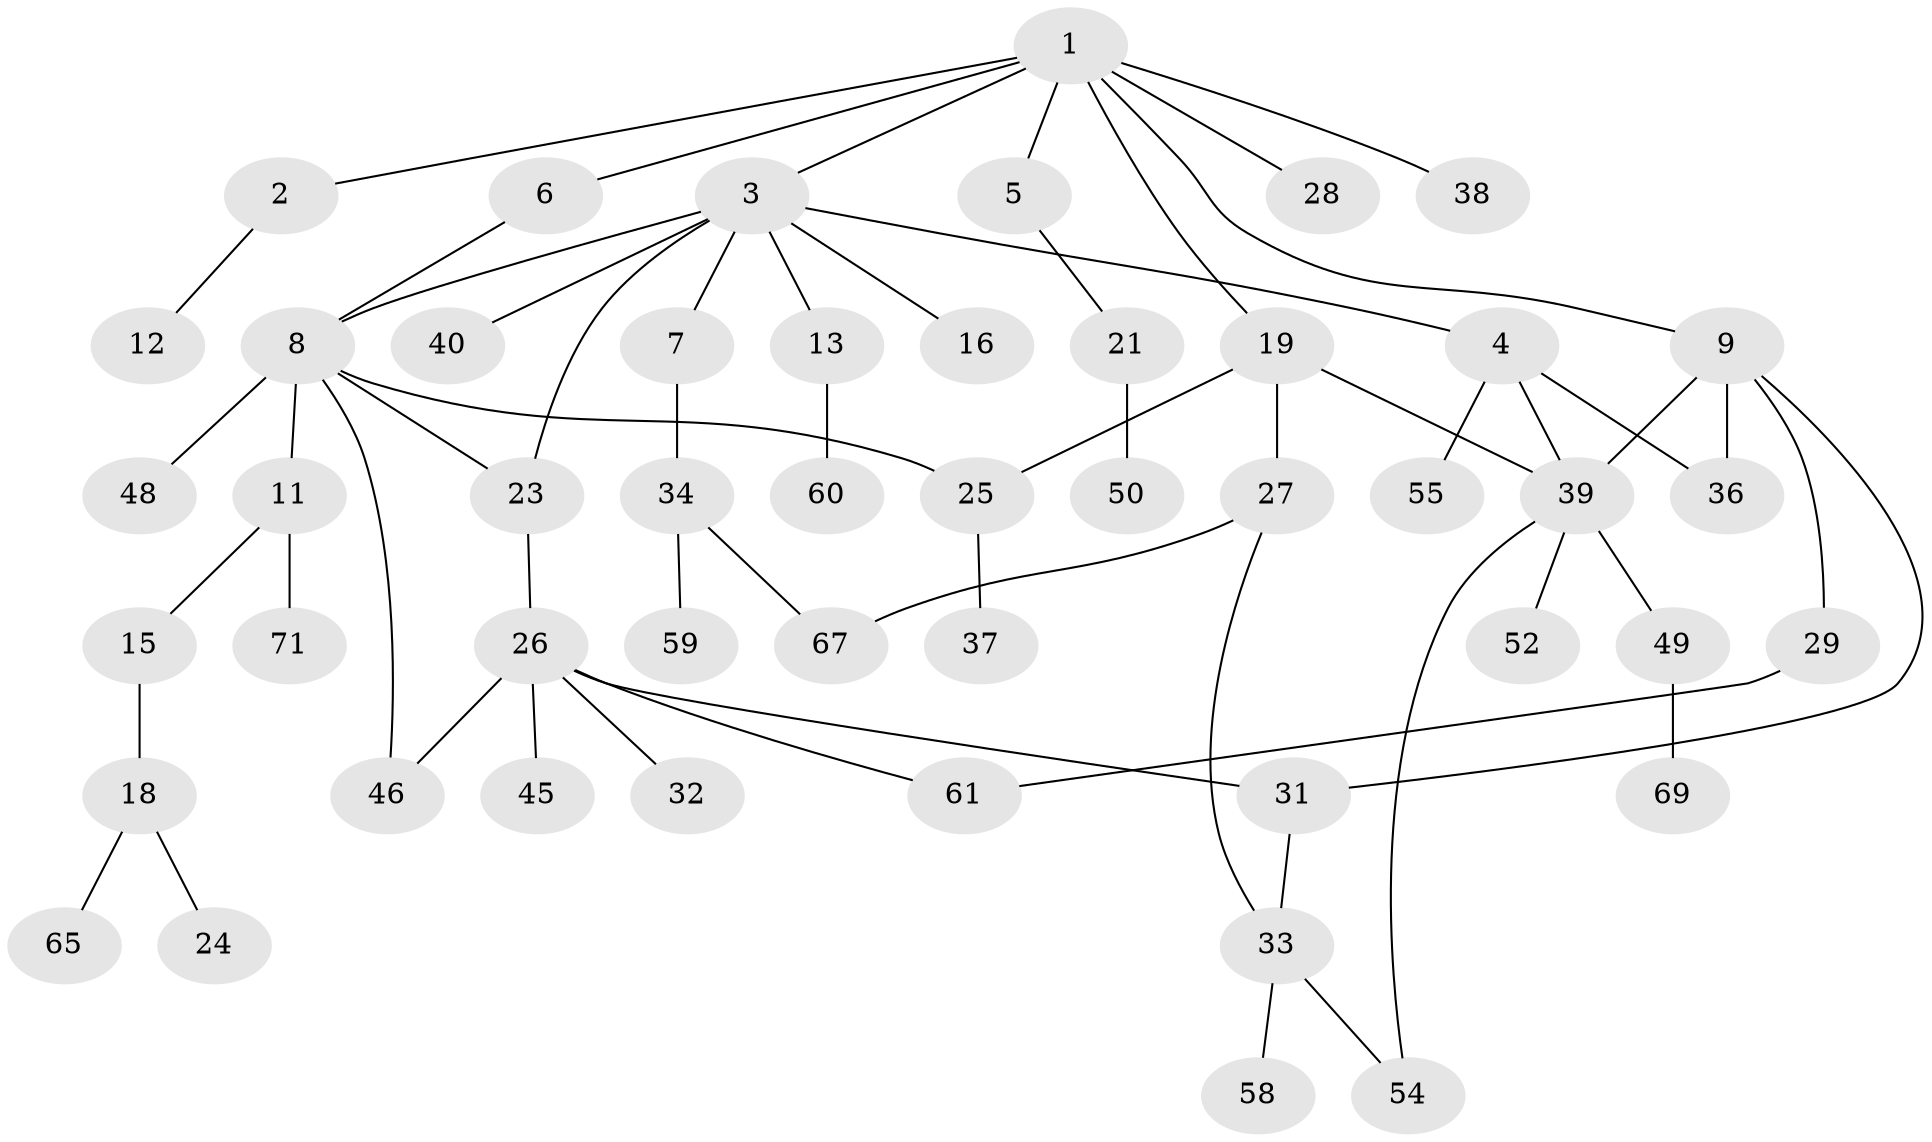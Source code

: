 // Generated by graph-tools (version 1.1) at 2025/51/02/27/25 19:51:36]
// undirected, 49 vertices, 60 edges
graph export_dot {
graph [start="1"]
  node [color=gray90,style=filled];
  1 [super="+14"];
  2;
  3 [super="+22"];
  4 [super="+20"];
  5 [super="+68"];
  6 [super="+53"];
  7;
  8 [super="+10"];
  9 [super="+66"];
  11 [super="+62"];
  12 [super="+17"];
  13;
  15;
  16;
  18 [super="+47"];
  19;
  21 [super="+63"];
  23 [super="+43"];
  24 [super="+73"];
  25 [super="+64"];
  26 [super="+30"];
  27 [super="+41"];
  28;
  29;
  31 [super="+42"];
  32;
  33 [super="+57"];
  34 [super="+35"];
  36;
  37 [super="+70"];
  38 [super="+51"];
  39 [super="+44"];
  40;
  45;
  46;
  48;
  49 [super="+56"];
  50;
  52;
  54;
  55;
  58;
  59;
  60;
  61;
  65;
  67;
  69 [super="+72"];
  71;
  1 -- 2;
  1 -- 3;
  1 -- 5;
  1 -- 6;
  1 -- 9;
  1 -- 19;
  1 -- 28;
  1 -- 38;
  2 -- 12;
  3 -- 4;
  3 -- 7;
  3 -- 8;
  3 -- 13;
  3 -- 16;
  3 -- 40;
  3 -- 23;
  4 -- 55;
  4 -- 36;
  4 -- 39;
  5 -- 21;
  6 -- 8;
  7 -- 34;
  8 -- 11;
  8 -- 23;
  8 -- 48;
  8 -- 25;
  8 -- 46;
  9 -- 29;
  9 -- 39;
  9 -- 36;
  9 -- 31;
  11 -- 15;
  11 -- 71;
  13 -- 60;
  15 -- 18;
  18 -- 24;
  18 -- 65;
  19 -- 27;
  19 -- 39;
  19 -- 25;
  21 -- 50;
  23 -- 26;
  25 -- 37;
  26 -- 31;
  26 -- 32;
  26 -- 45;
  26 -- 61;
  26 -- 46;
  27 -- 33;
  27 -- 67;
  29 -- 61;
  31 -- 33;
  33 -- 58;
  33 -- 54;
  34 -- 59;
  34 -- 67;
  39 -- 54;
  39 -- 49;
  39 -- 52;
  49 -- 69;
}
